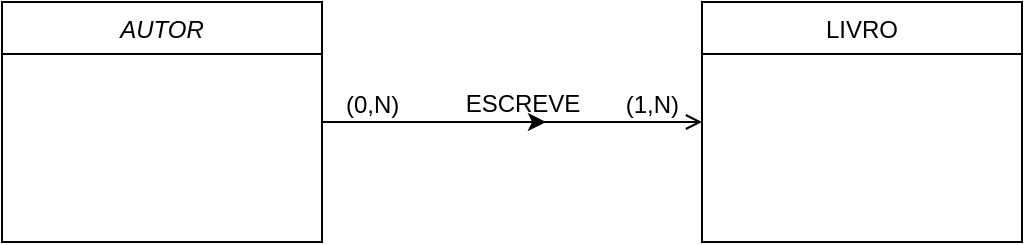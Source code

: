 <mxfile version="13.4.5" type="device"><diagram id="H5SUKpCm3sjZx4ZtsKdD" name="Page-1"><mxGraphModel dx="1021" dy="417" grid="1" gridSize="10" guides="1" tooltips="1" connect="1" arrows="1" fold="1" page="1" pageScale="1" pageWidth="827" pageHeight="1169" math="0" shadow="0"><root><mxCell id="0"/><mxCell id="1" parent="0"/><mxCell id="V6I3riHCdawAdXBG-Sqn-1" value="" style="endArrow=open;shadow=0;strokeWidth=1;rounded=0;endFill=1;edgeStyle=elbowEdgeStyle;elbow=vertical;" edge="1" parent="1" source="V6I3riHCdawAdXBG-Sqn-6" target="V6I3riHCdawAdXBG-Sqn-5"><mxGeometry x="0.5" y="41" relative="1" as="geometry"><mxPoint x="380" y="192" as="sourcePoint"/><mxPoint x="540" y="192" as="targetPoint"/><mxPoint x="-40" y="32" as="offset"/></mxGeometry></mxCell><mxCell id="V6I3riHCdawAdXBG-Sqn-2" value="(0,N)" style="resizable=0;align=left;verticalAlign=bottom;labelBackgroundColor=none;fontSize=12;" connectable="0" vertex="1" parent="V6I3riHCdawAdXBG-Sqn-1"><mxGeometry x="-1" relative="1" as="geometry"><mxPoint x="10" as="offset"/></mxGeometry></mxCell><mxCell id="V6I3riHCdawAdXBG-Sqn-3" value="(1,N)" style="resizable=0;align=right;verticalAlign=bottom;labelBackgroundColor=none;fontSize=12;" connectable="0" vertex="1" parent="V6I3riHCdawAdXBG-Sqn-1"><mxGeometry x="1" relative="1" as="geometry"><mxPoint x="-10" as="offset"/></mxGeometry></mxCell><mxCell id="V6I3riHCdawAdXBG-Sqn-4" value="ESCREVE" style="text;html=1;resizable=0;points=[];;align=center;verticalAlign=middle;labelBackgroundColor=none;rounded=0;shadow=0;strokeWidth=1;fontSize=12;" vertex="1" connectable="0" parent="V6I3riHCdawAdXBG-Sqn-1"><mxGeometry x="0.5" y="49" relative="1" as="geometry"><mxPoint x="-43" y="40" as="offset"/></mxGeometry></mxCell><mxCell id="V6I3riHCdawAdXBG-Sqn-5" value="LIVRO" style="swimlane;fontStyle=0;align=center;verticalAlign=top;childLayout=stackLayout;horizontal=1;startSize=26;horizontalStack=0;resizeParent=1;resizeLast=0;collapsible=1;marginBottom=0;rounded=0;shadow=0;strokeWidth=1;" vertex="1" parent="1"><mxGeometry x="470" y="160" width="160" height="120" as="geometry"><mxRectangle x="550" y="140" width="160" height="26" as="alternateBounds"/></mxGeometry></mxCell><mxCell id="V6I3riHCdawAdXBG-Sqn-7" value="" style="edgeStyle=orthogonalEdgeStyle;rounded=0;orthogonalLoop=1;jettySize=auto;html=1;" edge="1" parent="1" source="V6I3riHCdawAdXBG-Sqn-6"><mxGeometry relative="1" as="geometry"><mxPoint x="392" y="220" as="targetPoint"/></mxGeometry></mxCell><mxCell id="V6I3riHCdawAdXBG-Sqn-6" value="AUTOR&#10;" style="swimlane;fontStyle=2;align=center;verticalAlign=top;childLayout=stackLayout;horizontal=1;startSize=26;horizontalStack=0;resizeParent=1;resizeLast=0;collapsible=1;marginBottom=0;rounded=0;shadow=0;strokeWidth=1;" vertex="1" parent="1"><mxGeometry x="120" y="160" width="160" height="120" as="geometry"><mxRectangle x="230" y="140" width="160" height="26" as="alternateBounds"/></mxGeometry></mxCell></root></mxGraphModel></diagram></mxfile>